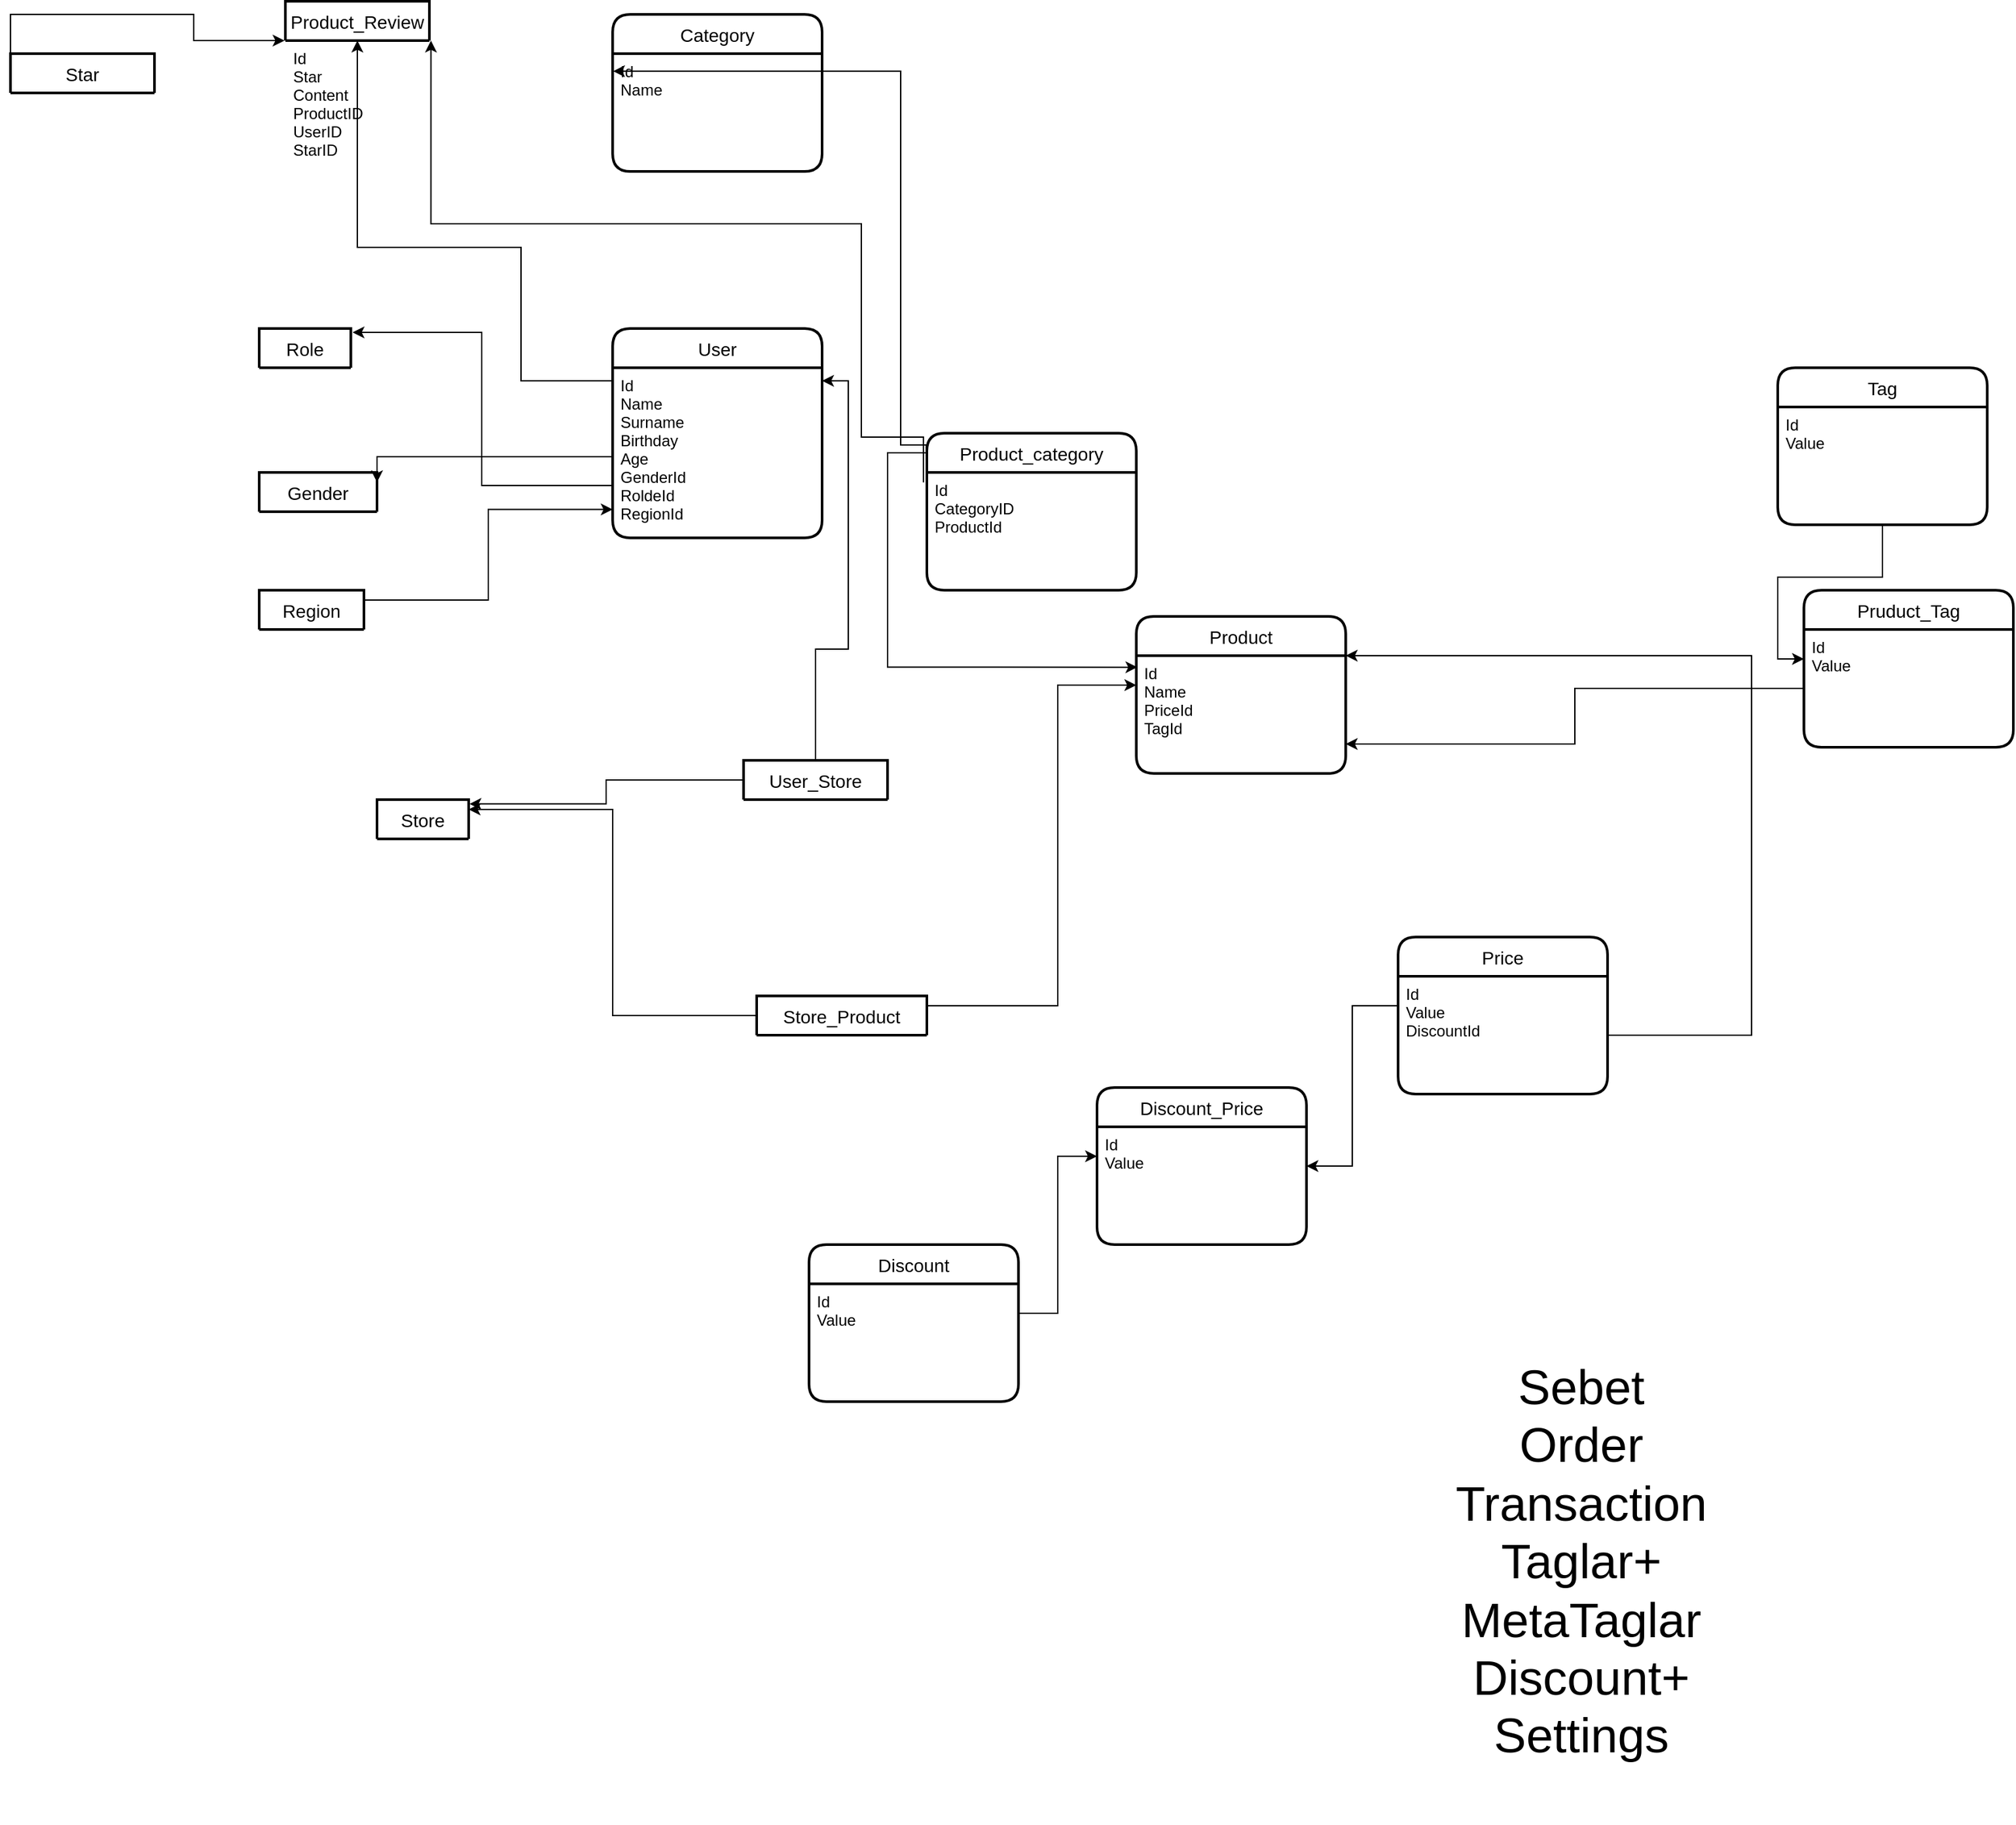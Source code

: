 <mxfile version="20.2.8" type="github">
  <diagram name="Page-1" id="2ca16b54-16f6-2749-3443-fa8db7711227">
    <mxGraphModel dx="1497" dy="802" grid="1" gridSize="10" guides="1" tooltips="1" connect="1" arrows="1" fold="1" page="1" pageScale="1" pageWidth="4681" pageHeight="3300" background="none" math="0" shadow="0">
      <root>
        <mxCell id="0" />
        <mxCell id="1" parent="0" />
        <mxCell id="Lx_lRHOu2gnfGisljdU7-14" value="Product" style="swimlane;childLayout=stackLayout;horizontal=1;startSize=30;horizontalStack=0;rounded=1;fontSize=14;fontStyle=0;strokeWidth=2;resizeParent=0;resizeLast=1;shadow=0;dashed=0;align=center;" parent="1" vertex="1">
          <mxGeometry x="3070" y="1480" width="160" height="120" as="geometry" />
        </mxCell>
        <mxCell id="Lx_lRHOu2gnfGisljdU7-15" value="Id&#xa;Name&#xa;PriceId&#xa;TagId" style="align=left;strokeColor=none;fillColor=none;spacingLeft=4;fontSize=12;verticalAlign=top;resizable=0;rotatable=0;part=1;" parent="Lx_lRHOu2gnfGisljdU7-14" vertex="1">
          <mxGeometry y="30" width="160" height="90" as="geometry" />
        </mxCell>
        <mxCell id="Ng0ElEHJoM7NORC7TLuu-4" style="edgeStyle=orthogonalEdgeStyle;rounded=0;orthogonalLoop=1;jettySize=auto;html=1;exitX=0;exitY=0.75;exitDx=0;exitDy=0;entryX=1.019;entryY=0.1;entryDx=0;entryDy=0;entryPerimeter=0;" parent="1" source="xBYZ0TqY-IHR42CS338j-1" target="Ng0ElEHJoM7NORC7TLuu-2" edge="1">
          <mxGeometry relative="1" as="geometry" />
        </mxCell>
        <mxCell id="xBYZ0TqY-IHR42CS338j-1" value="User" style="swimlane;childLayout=stackLayout;horizontal=1;startSize=30;horizontalStack=0;rounded=1;fontSize=14;fontStyle=0;strokeWidth=2;resizeParent=0;resizeLast=1;shadow=0;dashed=0;align=center;" parent="1" vertex="1">
          <mxGeometry x="2670" y="1260" width="160" height="160" as="geometry" />
        </mxCell>
        <mxCell id="xBYZ0TqY-IHR42CS338j-2" value="Id&#xa;Name&#xa;Surname&#xa;Birthday&#xa;Age&#xa;GenderId&#xa;RoldeId&#xa;RegionId&#xa;&#xa;" style="align=left;strokeColor=none;fillColor=none;spacingLeft=4;fontSize=12;verticalAlign=top;resizable=0;rotatable=0;part=1;" parent="xBYZ0TqY-IHR42CS338j-1" vertex="1">
          <mxGeometry y="30" width="160" height="130" as="geometry" />
        </mxCell>
        <mxCell id="xBYZ0TqY-IHR42CS338j-3" value="Gender" style="swimlane;childLayout=stackLayout;horizontal=1;startSize=30;horizontalStack=0;rounded=1;fontSize=14;fontStyle=0;strokeWidth=2;resizeParent=0;resizeLast=1;shadow=0;dashed=0;align=center;" parent="1" vertex="1" collapsed="1">
          <mxGeometry x="2400" y="1370" width="90" height="30" as="geometry">
            <mxRectangle x="40" y="400" width="160" height="70" as="alternateBounds" />
          </mxGeometry>
        </mxCell>
        <mxCell id="xBYZ0TqY-IHR42CS338j-4" value="Id&#xa;Value" style="align=left;strokeColor=none;fillColor=none;spacingLeft=4;fontSize=12;verticalAlign=top;resizable=0;rotatable=0;part=1;" parent="xBYZ0TqY-IHR42CS338j-3" vertex="1">
          <mxGeometry y="30" width="160" height="40" as="geometry" />
        </mxCell>
        <mxCell id="stfD9on2sdf5tOZbnmYr-1" style="edgeStyle=orthogonalEdgeStyle;rounded=0;orthogonalLoop=1;jettySize=auto;html=1;exitX=-0.002;exitY=0.586;exitDx=0;exitDy=0;entryX=1;entryY=0.25;entryDx=0;entryDy=0;exitPerimeter=0;" parent="1" source="xBYZ0TqY-IHR42CS338j-2" target="xBYZ0TqY-IHR42CS338j-3" edge="1">
          <mxGeometry relative="1" as="geometry">
            <mxPoint x="2820" y="1080" as="targetPoint" />
            <Array as="points">
              <mxPoint x="2660" y="1358" />
              <mxPoint x="2595" y="1358" />
            </Array>
          </mxGeometry>
        </mxCell>
        <mxCell id="Ng0ElEHJoM7NORC7TLuu-1" value="Role" style="swimlane;childLayout=stackLayout;horizontal=1;startSize=30;horizontalStack=0;rounded=1;fontSize=14;fontStyle=0;strokeWidth=2;resizeParent=0;resizeLast=1;shadow=0;dashed=0;align=center;" parent="1" vertex="1" collapsed="1">
          <mxGeometry x="2400" y="1260" width="70" height="30" as="geometry">
            <mxRectangle x="40" y="290" width="160" height="70" as="alternateBounds" />
          </mxGeometry>
        </mxCell>
        <mxCell id="Ng0ElEHJoM7NORC7TLuu-2" value="Id&#xa;Value" style="align=left;strokeColor=none;fillColor=none;spacingLeft=4;fontSize=12;verticalAlign=top;resizable=0;rotatable=0;part=1;" parent="Ng0ElEHJoM7NORC7TLuu-1" vertex="1">
          <mxGeometry y="30" width="160" height="40" as="geometry" />
        </mxCell>
        <mxCell id="Ng0ElEHJoM7NORC7TLuu-5" value="Region" style="swimlane;childLayout=stackLayout;horizontal=1;startSize=30;horizontalStack=0;rounded=1;fontSize=14;fontStyle=0;strokeWidth=2;resizeParent=0;resizeLast=1;shadow=0;dashed=0;align=center;" parent="1" vertex="1" collapsed="1">
          <mxGeometry x="2400" y="1460" width="80" height="30" as="geometry">
            <mxRectangle x="40" y="510" width="160" height="70" as="alternateBounds" />
          </mxGeometry>
        </mxCell>
        <mxCell id="Ng0ElEHJoM7NORC7TLuu-6" value="Id&#xa;Value" style="align=left;strokeColor=none;fillColor=none;spacingLeft=4;fontSize=12;verticalAlign=top;resizable=0;rotatable=0;part=1;" parent="Ng0ElEHJoM7NORC7TLuu-5" vertex="1">
          <mxGeometry y="30" width="160" height="40" as="geometry" />
        </mxCell>
        <mxCell id="Ng0ElEHJoM7NORC7TLuu-7" style="edgeStyle=orthogonalEdgeStyle;rounded=0;orthogonalLoop=1;jettySize=auto;html=1;exitX=1;exitY=0.25;exitDx=0;exitDy=0;entryX=0;entryY=0.833;entryDx=0;entryDy=0;entryPerimeter=0;" parent="1" source="Ng0ElEHJoM7NORC7TLuu-6" target="xBYZ0TqY-IHR42CS338j-2" edge="1">
          <mxGeometry relative="1" as="geometry" />
        </mxCell>
        <mxCell id="qgvWfJaStd43X-dEYsdI-1" value="Category" style="swimlane;childLayout=stackLayout;horizontal=1;startSize=30;horizontalStack=0;rounded=1;fontSize=14;fontStyle=0;strokeWidth=2;resizeParent=0;resizeLast=1;shadow=0;dashed=0;align=center;" parent="1" vertex="1">
          <mxGeometry x="2670" y="1020" width="160" height="120" as="geometry" />
        </mxCell>
        <mxCell id="qgvWfJaStd43X-dEYsdI-2" value="Id&#xa;Name" style="align=left;strokeColor=none;fillColor=none;spacingLeft=4;fontSize=12;verticalAlign=top;resizable=0;rotatable=0;part=1;" parent="qgvWfJaStd43X-dEYsdI-1" vertex="1">
          <mxGeometry y="30" width="160" height="90" as="geometry" />
        </mxCell>
        <mxCell id="qgvWfJaStd43X-dEYsdI-3" value="Product_category" style="swimlane;childLayout=stackLayout;horizontal=1;startSize=30;horizontalStack=0;rounded=1;fontSize=14;fontStyle=0;strokeWidth=2;resizeParent=0;resizeLast=1;shadow=0;dashed=0;align=center;" parent="1" vertex="1">
          <mxGeometry x="2910" y="1340" width="160" height="120" as="geometry">
            <mxRectangle x="2910" y="1340" width="150" height="30" as="alternateBounds" />
          </mxGeometry>
        </mxCell>
        <mxCell id="qgvWfJaStd43X-dEYsdI-4" value="Id&#xa;CategoryID&#xa;ProductId&#xa;" style="align=left;strokeColor=none;fillColor=none;spacingLeft=4;fontSize=12;verticalAlign=top;resizable=0;rotatable=0;part=1;" parent="qgvWfJaStd43X-dEYsdI-3" vertex="1">
          <mxGeometry y="30" width="160" height="90" as="geometry" />
        </mxCell>
        <mxCell id="sqMOtkHlyQWD_esIQW8H-6" style="edgeStyle=orthogonalEdgeStyle;rounded=0;orthogonalLoop=1;jettySize=auto;html=1;entryX=0.002;entryY=0.149;entryDx=0;entryDy=0;entryPerimeter=0;exitX=-0.003;exitY=0.311;exitDx=0;exitDy=0;exitPerimeter=0;" parent="1" source="qgvWfJaStd43X-dEYsdI-4" target="qgvWfJaStd43X-dEYsdI-2" edge="1">
          <mxGeometry relative="1" as="geometry">
            <mxPoint x="3030" y="1210" as="sourcePoint" />
            <mxPoint x="3010" y="1030" as="targetPoint" />
            <Array as="points">
              <mxPoint x="2910" y="1349" />
              <mxPoint x="2890" y="1349" />
              <mxPoint x="2890" y="1063" />
            </Array>
          </mxGeometry>
        </mxCell>
        <mxCell id="sqMOtkHlyQWD_esIQW8H-8" style="edgeStyle=orthogonalEdgeStyle;rounded=0;orthogonalLoop=1;jettySize=auto;html=1;exitX=0;exitY=0.5;exitDx=0;exitDy=0;entryX=0.005;entryY=0.098;entryDx=0;entryDy=0;entryPerimeter=0;" parent="1" source="qgvWfJaStd43X-dEYsdI-4" target="Lx_lRHOu2gnfGisljdU7-15" edge="1">
          <mxGeometry relative="1" as="geometry">
            <mxPoint x="3050" y="1460" as="targetPoint" />
            <Array as="points">
              <mxPoint x="2880" y="1355" />
              <mxPoint x="2880" y="1519" />
            </Array>
          </mxGeometry>
        </mxCell>
        <mxCell id="dHU1rHC7Ym9TqFhZgwqX-1" value="Product_Review" style="swimlane;childLayout=stackLayout;horizontal=1;startSize=30;horizontalStack=0;rounded=1;fontSize=14;fontStyle=0;strokeWidth=2;resizeParent=0;resizeLast=1;shadow=0;dashed=0;align=center;" parent="1" vertex="1">
          <mxGeometry x="2420" y="1010" width="110" height="30" as="geometry">
            <mxRectangle x="2420" y="1010" width="160" height="120" as="alternateBounds" />
          </mxGeometry>
        </mxCell>
        <mxCell id="dHU1rHC7Ym9TqFhZgwqX-2" value="Id&#xa;Star&#xa;Content&#xa;ProductID&#xa;UserID&#xa;StarID&#xa;" style="align=left;strokeColor=none;fillColor=none;spacingLeft=4;fontSize=12;verticalAlign=top;resizable=0;rotatable=0;part=1;" parent="dHU1rHC7Ym9TqFhZgwqX-1" vertex="1">
          <mxGeometry y="30" width="110" as="geometry" />
        </mxCell>
        <mxCell id="dHU1rHC7Ym9TqFhZgwqX-4" style="edgeStyle=orthogonalEdgeStyle;rounded=0;orthogonalLoop=1;jettySize=auto;html=1;entryX=1.011;entryY=0.575;entryDx=0;entryDy=0;entryPerimeter=0;exitX=-0.016;exitY=0.085;exitDx=0;exitDy=0;exitPerimeter=0;" parent="1" source="qgvWfJaStd43X-dEYsdI-4" target="dHU1rHC7Ym9TqFhZgwqX-2" edge="1">
          <mxGeometry relative="1" as="geometry">
            <mxPoint x="3090" y="1292" as="sourcePoint" />
            <Array as="points">
              <mxPoint x="2907" y="1343" />
              <mxPoint x="2860" y="1343" />
              <mxPoint x="2860" y="1180" />
              <mxPoint x="2531" y="1180" />
            </Array>
          </mxGeometry>
        </mxCell>
        <mxCell id="nKw5TJk19VcrqlarT6K_-1" style="edgeStyle=orthogonalEdgeStyle;rounded=0;orthogonalLoop=1;jettySize=auto;html=1;entryX=1;entryY=0.75;entryDx=0;entryDy=0;" parent="1" source="xBYZ0TqY-IHR42CS338j-2" target="dHU1rHC7Ym9TqFhZgwqX-2" edge="1">
          <mxGeometry relative="1" as="geometry">
            <Array as="points">
              <mxPoint x="2600" y="1300" />
              <mxPoint x="2600" y="1198" />
            </Array>
          </mxGeometry>
        </mxCell>
        <mxCell id="ZAXRh0nB9OIGQgay7iL2-8" style="edgeStyle=orthogonalEdgeStyle;rounded=0;orthogonalLoop=1;jettySize=auto;html=1;entryX=-0.006;entryY=0.88;entryDx=0;entryDy=0;entryPerimeter=0;exitX=0;exitY=0.25;exitDx=0;exitDy=0;" parent="1" source="ZAXRh0nB9OIGQgay7iL2-7" target="dHU1rHC7Ym9TqFhZgwqX-2" edge="1">
          <mxGeometry relative="1" as="geometry">
            <mxPoint x="2300" y="990" as="sourcePoint" />
            <Array as="points">
              <mxPoint x="2210" y="1020" />
              <mxPoint x="2350" y="1020" />
              <mxPoint x="2350" y="1040" />
            </Array>
          </mxGeometry>
        </mxCell>
        <mxCell id="ZAXRh0nB9OIGQgay7iL2-6" value="Star" style="swimlane;childLayout=stackLayout;horizontal=1;startSize=30;horizontalStack=0;rounded=1;fontSize=14;fontStyle=0;strokeWidth=2;resizeParent=0;resizeLast=1;shadow=0;dashed=0;align=center;" parent="1" vertex="1" collapsed="1">
          <mxGeometry x="2210" y="1050" width="110" height="30" as="geometry">
            <mxRectangle x="2370" y="940" width="160" height="120" as="alternateBounds" />
          </mxGeometry>
        </mxCell>
        <mxCell id="ZAXRh0nB9OIGQgay7iL2-7" value="Id&#xa;Value&#xa;" style="align=left;strokeColor=none;fillColor=none;spacingLeft=4;fontSize=12;verticalAlign=top;resizable=0;rotatable=0;part=1;" parent="ZAXRh0nB9OIGQgay7iL2-6" vertex="1">
          <mxGeometry y="30" width="160" height="90" as="geometry" />
        </mxCell>
        <mxCell id="yKaKL4Rtw1u_Q-rfmTsV-8" value="Store" style="swimlane;childLayout=stackLayout;horizontal=1;startSize=30;horizontalStack=0;rounded=1;fontSize=14;fontStyle=0;strokeWidth=2;resizeParent=0;resizeLast=1;shadow=0;dashed=0;align=center;" parent="1" vertex="1" collapsed="1">
          <mxGeometry x="2490" y="1620" width="70" height="30" as="geometry">
            <mxRectangle x="2490" y="1620" width="160" height="120" as="alternateBounds" />
          </mxGeometry>
        </mxCell>
        <mxCell id="yKaKL4Rtw1u_Q-rfmTsV-9" value="Id&#xa;Name&#xa;" style="align=left;strokeColor=none;fillColor=none;spacingLeft=4;fontSize=12;verticalAlign=top;resizable=0;rotatable=0;part=1;" parent="yKaKL4Rtw1u_Q-rfmTsV-8" vertex="1">
          <mxGeometry y="30" width="160" height="90" as="geometry" />
        </mxCell>
        <mxCell id="yKaKL4Rtw1u_Q-rfmTsV-14" style="edgeStyle=orthogonalEdgeStyle;rounded=0;orthogonalLoop=1;jettySize=auto;html=1;entryX=1;entryY=0.25;entryDx=0;entryDy=0;" parent="1" source="yKaKL4Rtw1u_Q-rfmTsV-11" target="xBYZ0TqY-IHR42CS338j-1" edge="1">
          <mxGeometry relative="1" as="geometry">
            <mxPoint x="2870" y="1410" as="targetPoint" />
          </mxGeometry>
        </mxCell>
        <mxCell id="yKaKL4Rtw1u_Q-rfmTsV-11" value="User_Store" style="swimlane;childLayout=stackLayout;horizontal=1;startSize=30;horizontalStack=0;rounded=1;fontSize=14;fontStyle=0;strokeWidth=2;resizeParent=0;resizeLast=1;shadow=0;dashed=0;align=center;" parent="1" vertex="1" collapsed="1">
          <mxGeometry x="2770" y="1590" width="110" height="30" as="geometry">
            <mxRectangle x="2770" y="1590" width="160" height="120" as="alternateBounds" />
          </mxGeometry>
        </mxCell>
        <mxCell id="yKaKL4Rtw1u_Q-rfmTsV-12" value="Id&#xa;UserId&#xa;StoreId&#xa;" style="align=left;strokeColor=none;fillColor=none;spacingLeft=4;fontSize=12;verticalAlign=top;resizable=0;rotatable=0;part=1;" parent="yKaKL4Rtw1u_Q-rfmTsV-11" vertex="1">
          <mxGeometry y="30" width="160" height="90" as="geometry" />
        </mxCell>
        <mxCell id="yKaKL4Rtw1u_Q-rfmTsV-13" style="edgeStyle=orthogonalEdgeStyle;rounded=0;orthogonalLoop=1;jettySize=auto;html=1;entryX=1.009;entryY=0.109;entryDx=0;entryDy=0;entryPerimeter=0;" parent="1" source="yKaKL4Rtw1u_Q-rfmTsV-12" target="yKaKL4Rtw1u_Q-rfmTsV-9" edge="1">
          <mxGeometry relative="1" as="geometry" />
        </mxCell>
        <mxCell id="yKaKL4Rtw1u_Q-rfmTsV-15" value="Store_Product" style="swimlane;childLayout=stackLayout;horizontal=1;startSize=30;horizontalStack=0;rounded=1;fontSize=14;fontStyle=0;strokeWidth=2;resizeParent=0;resizeLast=1;shadow=0;dashed=0;align=center;" parent="1" vertex="1" collapsed="1">
          <mxGeometry x="2780" y="1770" width="130" height="30" as="geometry">
            <mxRectangle x="2760" y="1770" width="160" height="120" as="alternateBounds" />
          </mxGeometry>
        </mxCell>
        <mxCell id="yKaKL4Rtw1u_Q-rfmTsV-16" value="Id&#xa;ProductId&#xa;StoreId&#xa;" style="align=left;strokeColor=none;fillColor=none;spacingLeft=4;fontSize=12;verticalAlign=top;resizable=0;rotatable=0;part=1;" parent="yKaKL4Rtw1u_Q-rfmTsV-15" vertex="1">
          <mxGeometry y="30" width="160" height="90" as="geometry" />
        </mxCell>
        <mxCell id="yKaKL4Rtw1u_Q-rfmTsV-18" style="edgeStyle=orthogonalEdgeStyle;rounded=0;orthogonalLoop=1;jettySize=auto;html=1;exitX=0;exitY=0.5;exitDx=0;exitDy=0;entryX=1;entryY=0.25;entryDx=0;entryDy=0;" parent="1" source="yKaKL4Rtw1u_Q-rfmTsV-16" target="yKaKL4Rtw1u_Q-rfmTsV-9" edge="1">
          <mxGeometry relative="1" as="geometry" />
        </mxCell>
        <mxCell id="yKaKL4Rtw1u_Q-rfmTsV-19" style="edgeStyle=orthogonalEdgeStyle;rounded=0;orthogonalLoop=1;jettySize=auto;html=1;exitX=1;exitY=0.25;exitDx=0;exitDy=0;entryX=0;entryY=0.25;entryDx=0;entryDy=0;" parent="1" source="yKaKL4Rtw1u_Q-rfmTsV-16" target="Lx_lRHOu2gnfGisljdU7-15" edge="1">
          <mxGeometry relative="1" as="geometry">
            <mxPoint x="3060.0" y="1720" as="targetPoint" />
            <Array as="points">
              <mxPoint x="3010" y="1778" />
              <mxPoint x="3010" y="1533" />
            </Array>
          </mxGeometry>
        </mxCell>
        <mxCell id="_MPn0cLWVJvE2rQs4-zf-4" value="&lt;font style=&quot;font-size: 37px;&quot;&gt;Sebet&lt;br&gt;Order&lt;br&gt;Transaction&lt;br&gt;Taglar+&lt;br&gt;MetaTaglar&lt;br&gt;Discount+&lt;br&gt;Settings&lt;br&gt;&lt;br&gt;&lt;/font&gt;" style="text;html=1;strokeColor=none;fillColor=none;align=center;verticalAlign=middle;whiteSpace=wrap;rounded=0;" parent="1" vertex="1">
          <mxGeometry x="3310" y="2070" width="200" height="310" as="geometry" />
        </mxCell>
        <mxCell id="Tw9rYQJ73jN-e2Gadvb--1" value="Discount" style="swimlane;childLayout=stackLayout;horizontal=1;startSize=30;horizontalStack=0;rounded=1;fontSize=14;fontStyle=0;strokeWidth=2;resizeParent=0;resizeLast=1;shadow=0;dashed=0;align=center;" parent="1" vertex="1">
          <mxGeometry x="2820" y="1960" width="160" height="120" as="geometry">
            <mxRectangle x="2910" y="1870" width="130" height="30" as="alternateBounds" />
          </mxGeometry>
        </mxCell>
        <mxCell id="Tw9rYQJ73jN-e2Gadvb--2" value="Id&#xa;Value&#xa;" style="align=left;strokeColor=none;fillColor=none;spacingLeft=4;fontSize=12;verticalAlign=top;resizable=0;rotatable=0;part=1;" parent="Tw9rYQJ73jN-e2Gadvb--1" vertex="1">
          <mxGeometry y="30" width="160" height="90" as="geometry" />
        </mxCell>
        <mxCell id="Tw9rYQJ73jN-e2Gadvb--3" value="Price" style="swimlane;childLayout=stackLayout;horizontal=1;startSize=30;horizontalStack=0;rounded=1;fontSize=14;fontStyle=0;strokeWidth=2;resizeParent=0;resizeLast=1;shadow=0;dashed=0;align=center;" parent="1" vertex="1">
          <mxGeometry x="3270" y="1725" width="160" height="120" as="geometry">
            <mxRectangle x="2910" y="1870" width="130" height="30" as="alternateBounds" />
          </mxGeometry>
        </mxCell>
        <mxCell id="Tw9rYQJ73jN-e2Gadvb--4" value="Id&#xa;Value&#xa;DiscountId&#xa;" style="align=left;strokeColor=none;fillColor=none;spacingLeft=4;fontSize=12;verticalAlign=top;resizable=0;rotatable=0;part=1;" parent="Tw9rYQJ73jN-e2Gadvb--3" vertex="1">
          <mxGeometry y="30" width="160" height="90" as="geometry" />
        </mxCell>
        <mxCell id="Tw9rYQJ73jN-e2Gadvb--5" style="edgeStyle=orthogonalEdgeStyle;rounded=0;orthogonalLoop=1;jettySize=auto;html=1;entryX=1;entryY=0;entryDx=0;entryDy=0;" parent="1" source="Tw9rYQJ73jN-e2Gadvb--4" target="Lx_lRHOu2gnfGisljdU7-15" edge="1">
          <mxGeometry relative="1" as="geometry">
            <Array as="points">
              <mxPoint x="3540" y="1800" />
              <mxPoint x="3540" y="1510" />
            </Array>
          </mxGeometry>
        </mxCell>
        <mxCell id="xwJ_uQ3PH8p8zINR2uas-2" value="Discount_Price" style="swimlane;childLayout=stackLayout;horizontal=1;startSize=30;horizontalStack=0;rounded=1;fontSize=14;fontStyle=0;strokeWidth=2;resizeParent=0;resizeLast=1;shadow=0;dashed=0;align=center;" parent="1" vertex="1">
          <mxGeometry x="3040" y="1840" width="160" height="120" as="geometry">
            <mxRectangle x="2910" y="1870" width="130" height="30" as="alternateBounds" />
          </mxGeometry>
        </mxCell>
        <mxCell id="xwJ_uQ3PH8p8zINR2uas-3" value="Id&#xa;Value&#xa;" style="align=left;strokeColor=none;fillColor=none;spacingLeft=4;fontSize=12;verticalAlign=top;resizable=0;rotatable=0;part=1;" parent="xwJ_uQ3PH8p8zINR2uas-2" vertex="1">
          <mxGeometry y="30" width="160" height="90" as="geometry" />
        </mxCell>
        <mxCell id="xwJ_uQ3PH8p8zINR2uas-5" style="edgeStyle=orthogonalEdgeStyle;rounded=0;orthogonalLoop=1;jettySize=auto;html=1;exitX=1;exitY=0.25;exitDx=0;exitDy=0;entryX=0;entryY=0.25;entryDx=0;entryDy=0;" parent="1" source="Tw9rYQJ73jN-e2Gadvb--2" target="xwJ_uQ3PH8p8zINR2uas-3" edge="1">
          <mxGeometry relative="1" as="geometry" />
        </mxCell>
        <mxCell id="xwJ_uQ3PH8p8zINR2uas-6" style="edgeStyle=orthogonalEdgeStyle;rounded=0;orthogonalLoop=1;jettySize=auto;html=1;exitX=0;exitY=0.25;exitDx=0;exitDy=0;entryX=1;entryY=0.5;entryDx=0;entryDy=0;" parent="1" source="Tw9rYQJ73jN-e2Gadvb--4" target="xwJ_uQ3PH8p8zINR2uas-2" edge="1">
          <mxGeometry relative="1" as="geometry" />
        </mxCell>
        <mxCell id="YpzmXEaTYL5yRz8WA6VC-10" style="edgeStyle=orthogonalEdgeStyle;rounded=0;orthogonalLoop=1;jettySize=auto;html=1;entryX=0;entryY=0.25;entryDx=0;entryDy=0;" parent="1" source="YpzmXEaTYL5yRz8WA6VC-1" target="YpzmXEaTYL5yRz8WA6VC-6" edge="1">
          <mxGeometry relative="1" as="geometry" />
        </mxCell>
        <mxCell id="YpzmXEaTYL5yRz8WA6VC-1" value="Tag" style="swimlane;childLayout=stackLayout;horizontal=1;startSize=30;horizontalStack=0;rounded=1;fontSize=14;fontStyle=0;strokeWidth=2;resizeParent=0;resizeLast=1;shadow=0;dashed=0;align=center;" parent="1" vertex="1">
          <mxGeometry x="3560" y="1290" width="160" height="120" as="geometry">
            <mxRectangle x="2910" y="1870" width="130" height="30" as="alternateBounds" />
          </mxGeometry>
        </mxCell>
        <mxCell id="YpzmXEaTYL5yRz8WA6VC-2" value="Id&#xa;Value&#xa;" style="align=left;strokeColor=none;fillColor=none;spacingLeft=4;fontSize=12;verticalAlign=top;resizable=0;rotatable=0;part=1;" parent="YpzmXEaTYL5yRz8WA6VC-1" vertex="1">
          <mxGeometry y="30" width="160" height="90" as="geometry" />
        </mxCell>
        <mxCell id="YpzmXEaTYL5yRz8WA6VC-5" value="Pruduct_Tag" style="swimlane;childLayout=stackLayout;horizontal=1;startSize=30;horizontalStack=0;rounded=1;fontSize=14;fontStyle=0;strokeWidth=2;resizeParent=0;resizeLast=1;shadow=0;dashed=0;align=center;" parent="1" vertex="1">
          <mxGeometry x="3580" y="1460" width="160" height="120" as="geometry">
            <mxRectangle x="2910" y="1870" width="130" height="30" as="alternateBounds" />
          </mxGeometry>
        </mxCell>
        <mxCell id="YpzmXEaTYL5yRz8WA6VC-6" value="Id&#xa;Value&#xa;" style="align=left;strokeColor=none;fillColor=none;spacingLeft=4;fontSize=12;verticalAlign=top;resizable=0;rotatable=0;part=1;" parent="YpzmXEaTYL5yRz8WA6VC-5" vertex="1">
          <mxGeometry y="30" width="160" height="90" as="geometry" />
        </mxCell>
        <mxCell id="YpzmXEaTYL5yRz8WA6VC-11" style="edgeStyle=orthogonalEdgeStyle;rounded=0;orthogonalLoop=1;jettySize=auto;html=1;entryX=1;entryY=0.75;entryDx=0;entryDy=0;" parent="1" source="YpzmXEaTYL5yRz8WA6VC-6" target="Lx_lRHOu2gnfGisljdU7-15" edge="1">
          <mxGeometry relative="1" as="geometry" />
        </mxCell>
      </root>
    </mxGraphModel>
  </diagram>
</mxfile>
